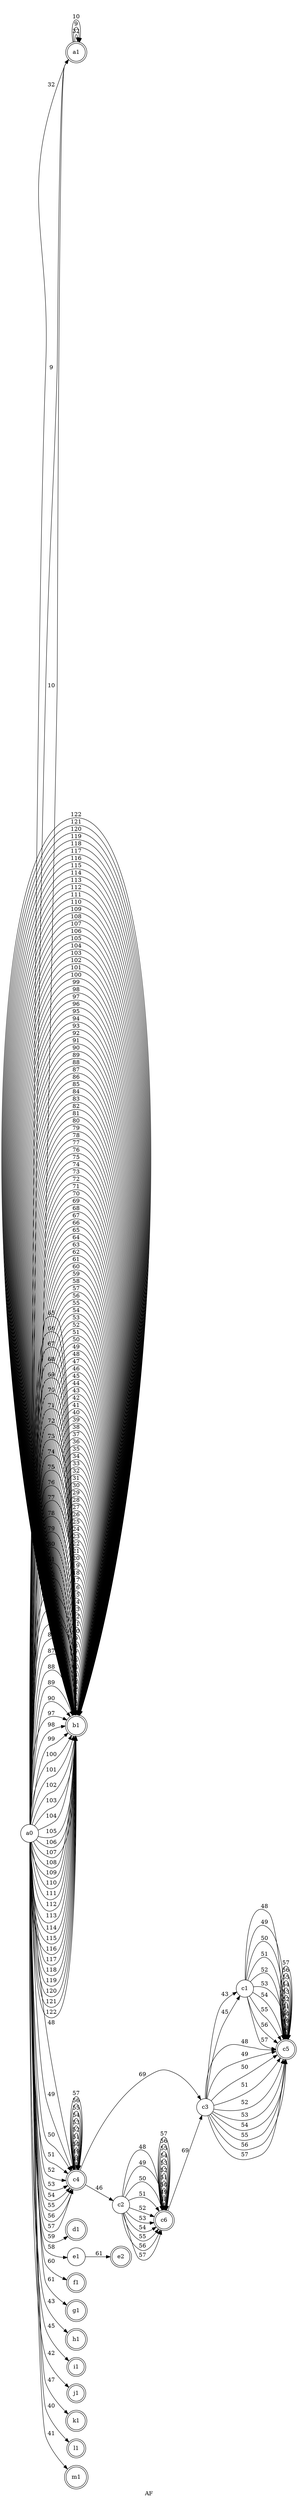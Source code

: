 // AFN
digraph {
	rankdir=LR
	label=AF
	a0 [label=a0 shape=circle]
	a1 [label=a1 shape=doublecircle]
	a1 -> a1 [label=32]
	a1 -> a1 [label=9]
	a1 -> a1 [label=10]
	a0 -> a1 [label=32]
	a0 -> a1 [label=9]
	a0 -> a1 [label=10]
	b1 [label=b1 shape=doublecircle]
	b1 -> b1 [label=0]
	b1 -> b1 [label=1]
	b1 -> b1 [label=2]
	b1 -> b1 [label=3]
	b1 -> b1 [label=4]
	b1 -> b1 [label=5]
	b1 -> b1 [label=6]
	b1 -> b1 [label=7]
	b1 -> b1 [label=8]
	b1 -> b1 [label=9]
	b1 -> b1 [label=10]
	b1 -> b1 [label=11]
	b1 -> b1 [label=12]
	b1 -> b1 [label=13]
	b1 -> b1 [label=14]
	b1 -> b1 [label=15]
	b1 -> b1 [label=16]
	b1 -> b1 [label=17]
	b1 -> b1 [label=18]
	b1 -> b1 [label=19]
	b1 -> b1 [label=20]
	b1 -> b1 [label=21]
	b1 -> b1 [label=22]
	b1 -> b1 [label=23]
	b1 -> b1 [label=24]
	b1 -> b1 [label=25]
	b1 -> b1 [label=26]
	b1 -> b1 [label=27]
	b1 -> b1 [label=28]
	b1 -> b1 [label=29]
	b1 -> b1 [label=30]
	b1 -> b1 [label=31]
	b1 -> b1 [label=32]
	b1 -> b1 [label=33]
	b1 -> b1 [label=34]
	b1 -> b1 [label=35]
	b1 -> b1 [label=36]
	b1 -> b1 [label=37]
	b1 -> b1 [label=38]
	b1 -> b1 [label=39]
	b1 -> b1 [label=40]
	b1 -> b1 [label=41]
	b1 -> b1 [label=42]
	b1 -> b1 [label=43]
	b1 -> b1 [label=44]
	b1 -> b1 [label=45]
	b1 -> b1 [label=46]
	b1 -> b1 [label=47]
	b1 -> b1 [label=48]
	b1 -> b1 [label=49]
	b1 -> b1 [label=50]
	b1 -> b1 [label=51]
	b1 -> b1 [label=52]
	b1 -> b1 [label=53]
	b1 -> b1 [label=54]
	b1 -> b1 [label=55]
	b1 -> b1 [label=56]
	b1 -> b1 [label=57]
	b1 -> b1 [label=58]
	b1 -> b1 [label=59]
	b1 -> b1 [label=60]
	b1 -> b1 [label=61]
	b1 -> b1 [label=62]
	b1 -> b1 [label=63]
	b1 -> b1 [label=64]
	b1 -> b1 [label=65]
	b1 -> b1 [label=66]
	b1 -> b1 [label=67]
	b1 -> b1 [label=68]
	b1 -> b1 [label=69]
	b1 -> b1 [label=70]
	b1 -> b1 [label=71]
	b1 -> b1 [label=72]
	b1 -> b1 [label=73]
	b1 -> b1 [label=74]
	b1 -> b1 [label=75]
	b1 -> b1 [label=76]
	b1 -> b1 [label=77]
	b1 -> b1 [label=78]
	b1 -> b1 [label=79]
	b1 -> b1 [label=80]
	b1 -> b1 [label=81]
	b1 -> b1 [label=82]
	b1 -> b1 [label=83]
	b1 -> b1 [label=84]
	b1 -> b1 [label=85]
	b1 -> b1 [label=86]
	b1 -> b1 [label=87]
	b1 -> b1 [label=88]
	b1 -> b1 [label=89]
	b1 -> b1 [label=90]
	b1 -> b1 [label=91]
	b1 -> b1 [label=92]
	b1 -> b1 [label=93]
	b1 -> b1 [label=94]
	b1 -> b1 [label=95]
	b1 -> b1 [label=96]
	b1 -> b1 [label=97]
	b1 -> b1 [label=98]
	b1 -> b1 [label=99]
	b1 -> b1 [label=100]
	b1 -> b1 [label=101]
	b1 -> b1 [label=102]
	b1 -> b1 [label=103]
	b1 -> b1 [label=104]
	b1 -> b1 [label=105]
	b1 -> b1 [label=106]
	b1 -> b1 [label=107]
	b1 -> b1 [label=108]
	b1 -> b1 [label=109]
	b1 -> b1 [label=110]
	b1 -> b1 [label=111]
	b1 -> b1 [label=112]
	b1 -> b1 [label=113]
	b1 -> b1 [label=114]
	b1 -> b1 [label=115]
	b1 -> b1 [label=116]
	b1 -> b1 [label=117]
	b1 -> b1 [label=118]
	b1 -> b1 [label=119]
	b1 -> b1 [label=120]
	b1 -> b1 [label=121]
	b1 -> b1 [label=122]
	a0 -> b1 [label=65]
	a0 -> b1 [label=66]
	a0 -> b1 [label=67]
	a0 -> b1 [label=68]
	a0 -> b1 [label=69]
	a0 -> b1 [label=70]
	a0 -> b1 [label=71]
	a0 -> b1 [label=72]
	a0 -> b1 [label=73]
	a0 -> b1 [label=74]
	a0 -> b1 [label=75]
	a0 -> b1 [label=76]
	a0 -> b1 [label=77]
	a0 -> b1 [label=78]
	a0 -> b1 [label=79]
	a0 -> b1 [label=80]
	a0 -> b1 [label=81]
	a0 -> b1 [label=82]
	a0 -> b1 [label=83]
	a0 -> b1 [label=84]
	a0 -> b1 [label=85]
	a0 -> b1 [label=86]
	a0 -> b1 [label=87]
	a0 -> b1 [label=88]
	a0 -> b1 [label=89]
	a0 -> b1 [label=90]
	a0 -> b1 [label=97]
	a0 -> b1 [label=98]
	a0 -> b1 [label=99]
	a0 -> b1 [label=100]
	a0 -> b1 [label=101]
	a0 -> b1 [label=102]
	a0 -> b1 [label=103]
	a0 -> b1 [label=104]
	a0 -> b1 [label=105]
	a0 -> b1 [label=106]
	a0 -> b1 [label=107]
	a0 -> b1 [label=108]
	a0 -> b1 [label=109]
	a0 -> b1 [label=110]
	a0 -> b1 [label=111]
	a0 -> b1 [label=112]
	a0 -> b1 [label=113]
	a0 -> b1 [label=114]
	a0 -> b1 [label=115]
	a0 -> b1 [label=116]
	a0 -> b1 [label=117]
	a0 -> b1 [label=118]
	a0 -> b1 [label=119]
	a0 -> b1 [label=120]
	a0 -> b1 [label=121]
	a0 -> b1 [label=122]
	c4 [label=c4 shape=doublecircle]
	c3 [label=c3 shape=circle]
	c1 [label=c1 shape=circle]
	c5 [label=c5 shape=doublecircle]
	c5 -> c5 [label=48]
	c5 -> c5 [label=49]
	c5 -> c5 [label=50]
	c5 -> c5 [label=51]
	c5 -> c5 [label=52]
	c5 -> c5 [label=53]
	c5 -> c5 [label=54]
	c5 -> c5 [label=55]
	c5 -> c5 [label=56]
	c5 -> c5 [label=57]
	c1 -> c5 [label=48]
	c1 -> c5 [label=49]
	c1 -> c5 [label=50]
	c1 -> c5 [label=51]
	c1 -> c5 [label=52]
	c1 -> c5 [label=53]
	c1 -> c5 [label=54]
	c1 -> c5 [label=55]
	c1 -> c5 [label=56]
	c1 -> c5 [label=57]
	c3 -> c1 [label=43]
	c3 -> c1 [label=45]
	c3 -> c5 [label=48]
	c3 -> c5 [label=49]
	c3 -> c5 [label=50]
	c3 -> c5 [label=51]
	c3 -> c5 [label=52]
	c3 -> c5 [label=53]
	c3 -> c5 [label=54]
	c3 -> c5 [label=55]
	c3 -> c5 [label=56]
	c3 -> c5 [label=57]
	c4 -> c3 [label=69]
	c2 [label=c2 shape=circle]
	c6 [label=c6 shape=doublecircle]
	c6 -> c3 [label=69]
	c6 -> c6 [label=48]
	c6 -> c6 [label=49]
	c6 -> c6 [label=50]
	c6 -> c6 [label=51]
	c6 -> c6 [label=52]
	c6 -> c6 [label=53]
	c6 -> c6 [label=54]
	c6 -> c6 [label=55]
	c6 -> c6 [label=56]
	c6 -> c6 [label=57]
	c2 -> c6 [label=48]
	c2 -> c6 [label=49]
	c2 -> c6 [label=50]
	c2 -> c6 [label=51]
	c2 -> c6 [label=52]
	c2 -> c6 [label=53]
	c2 -> c6 [label=54]
	c2 -> c6 [label=55]
	c2 -> c6 [label=56]
	c2 -> c6 [label=57]
	c4 -> c2 [label=46]
	c4 -> c4 [label=48]
	c4 -> c4 [label=49]
	c4 -> c4 [label=50]
	c4 -> c4 [label=51]
	c4 -> c4 [label=52]
	c4 -> c4 [label=53]
	c4 -> c4 [label=54]
	c4 -> c4 [label=55]
	c4 -> c4 [label=56]
	c4 -> c4 [label=57]
	a0 -> c4 [label=48]
	a0 -> c4 [label=49]
	a0 -> c4 [label=50]
	a0 -> c4 [label=51]
	a0 -> c4 [label=52]
	a0 -> c4 [label=53]
	a0 -> c4 [label=54]
	a0 -> c4 [label=55]
	a0 -> c4 [label=56]
	a0 -> c4 [label=57]
	d1 [label=d1 shape=doublecircle]
	a0 -> d1 [label=59]
	e1 [label=e1 shape=circle]
	e2 [label=e2 shape=doublecircle]
	e1 -> e2 [label=61]
	a0 -> e1 [label=58]
	f1 [label=f1 shape=doublecircle]
	a0 -> f1 [label=60]
	g1 [label=g1 shape=doublecircle]
	a0 -> g1 [label=61]
	h1 [label=h1 shape=doublecircle]
	a0 -> h1 [label=43]
	i1 [label=i1 shape=doublecircle]
	a0 -> i1 [label=45]
	j1 [label=j1 shape=doublecircle]
	a0 -> j1 [label=42]
	k1 [label=k1 shape=doublecircle]
	a0 -> k1 [label=47]
	l1 [label=l1 shape=doublecircle]
	a0 -> l1 [label=40]
	m1 [label=m1 shape=doublecircle]
	a0 -> m1 [label=41]
}
